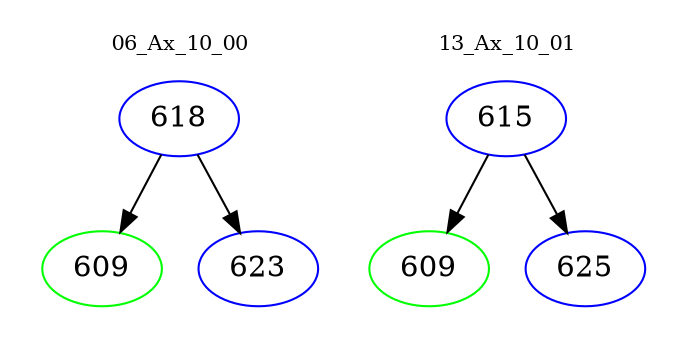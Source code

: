 digraph{
subgraph cluster_0 {
color = white
label = "06_Ax_10_00";
fontsize=10;
T0_618 [label="618", color="blue"]
T0_618 -> T0_609 [color="black"]
T0_609 [label="609", color="green"]
T0_618 -> T0_623 [color="black"]
T0_623 [label="623", color="blue"]
}
subgraph cluster_1 {
color = white
label = "13_Ax_10_01";
fontsize=10;
T1_615 [label="615", color="blue"]
T1_615 -> T1_609 [color="black"]
T1_609 [label="609", color="green"]
T1_615 -> T1_625 [color="black"]
T1_625 [label="625", color="blue"]
}
}

